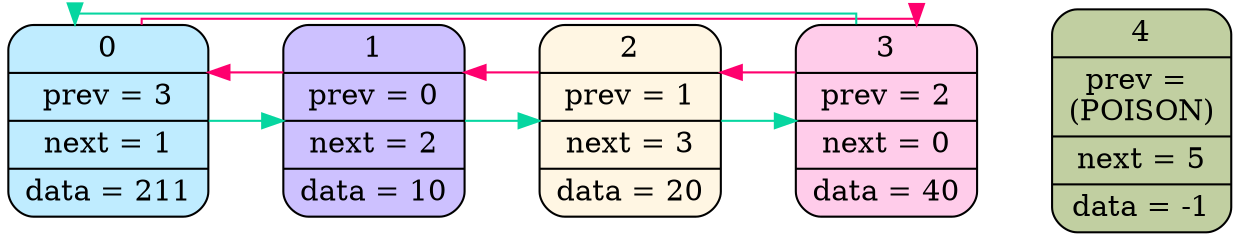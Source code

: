 digraph {
graph[splines = ortho];
node[shape = Mrecord, style = filled];
rankdir = LR;
node0[label = "0 | {prev = 3} | {next = 1} | {data = 211  }", fillcolor = "#BFECFF"];
node1[label = "1 | {prev = 0} | {next = 2} | {data = 10  }", fillcolor = "#CDC1FF"];
node2[label = "2 | {prev = 1} | {next = 3} | {data = 20  }", fillcolor = "#FFF6E3"];
node3[label = "3 | {prev = 2} | {next = 0} | {data = 40  }", fillcolor = "#FFCCEA"];
node4[label = "4 | {prev = \n(POISON)} | {next = 5} | {data = -1  }", fillcolor = "#C1CFA1"];
node0 -> node1[style = invis, weight = 100000.0];
node1 -> node2[style = invis, weight = 100000.0];
node2 -> node3[style = invis, weight = 100000.0];
node3 -> node4[style = invis, weight = 100000.0];
node0 -> node1[color = "#06d6a0", constraint = false];
node1 -> node2[color = "#06d6a0", constraint = false];
node2 -> node3[color = "#06d6a0", constraint = false];
node3 -> node0[color = "#06d6a0", constraint = false];
node0 -> node3[color = "#ff006e", constraint = false];
node3 -> node2[color = "#ff006e", constraint = false];
node2 -> node1[color = "#ff006e", constraint = false];
node1 -> node0[color = "#ff006e", constraint = false];
}
